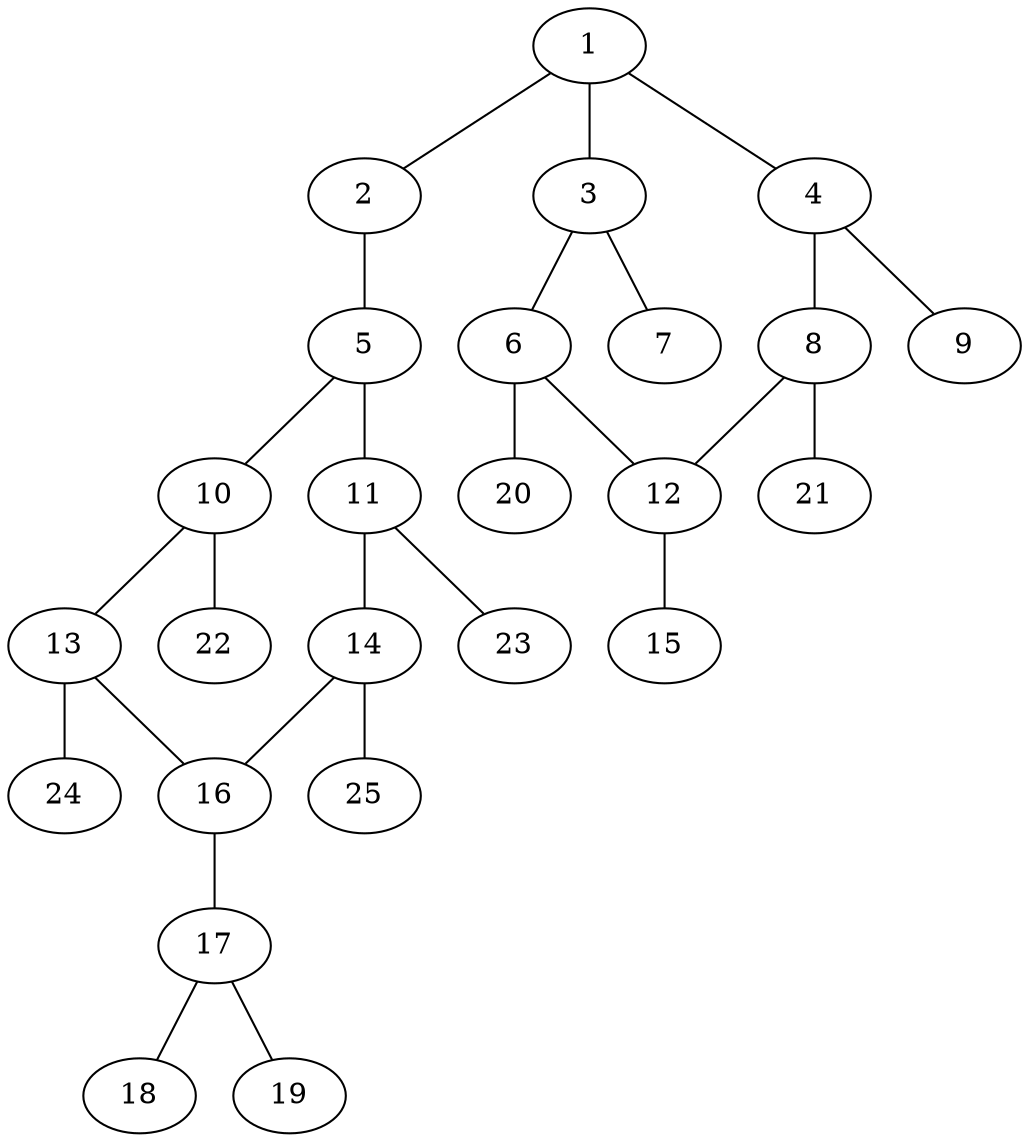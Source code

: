 graph molecule_628 {
	1	 [chem=C];
	2	 [chem=O];
	1 -- 2	 [valence=1];
	3	 [chem=C];
	1 -- 3	 [valence=2];
	4	 [chem=C];
	1 -- 4	 [valence=1];
	5	 [chem=C];
	2 -- 5	 [valence=1];
	6	 [chem=C];
	3 -- 6	 [valence=1];
	7	 [chem=Cl];
	3 -- 7	 [valence=1];
	8	 [chem=C];
	4 -- 8	 [valence=2];
	9	 [chem=Cl];
	4 -- 9	 [valence=1];
	10	 [chem=C];
	5 -- 10	 [valence=1];
	11	 [chem=C];
	5 -- 11	 [valence=2];
	12	 [chem=C];
	6 -- 12	 [valence=2];
	20	 [chem=H];
	6 -- 20	 [valence=1];
	8 -- 12	 [valence=1];
	21	 [chem=H];
	8 -- 21	 [valence=1];
	13	 [chem=C];
	10 -- 13	 [valence=2];
	22	 [chem=H];
	10 -- 22	 [valence=1];
	14	 [chem=C];
	11 -- 14	 [valence=1];
	23	 [chem=H];
	11 -- 23	 [valence=1];
	15	 [chem=Cl];
	12 -- 15	 [valence=1];
	16	 [chem=C];
	13 -- 16	 [valence=1];
	24	 [chem=H];
	13 -- 24	 [valence=1];
	14 -- 16	 [valence=2];
	25	 [chem=H];
	14 -- 25	 [valence=1];
	17	 [chem=N];
	16 -- 17	 [valence=1];
	18	 [chem=O];
	17 -- 18	 [valence=2];
	19	 [chem=O];
	17 -- 19	 [valence=1];
}
